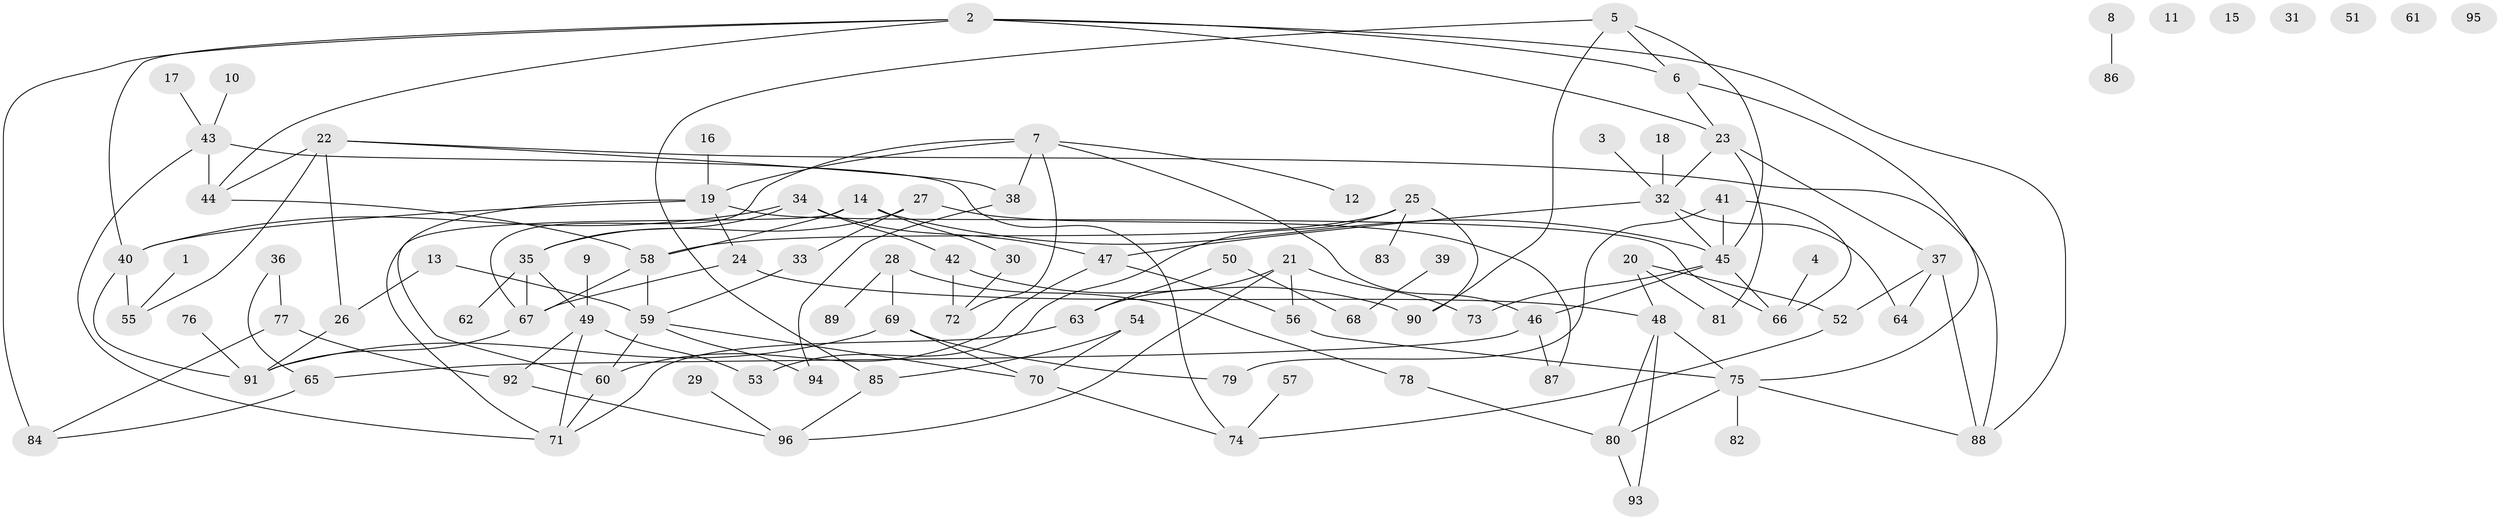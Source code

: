 // coarse degree distribution, {5: 0.13725490196078433, 4: 0.23529411764705882, 2: 0.13725490196078433, 9: 0.0392156862745098, 1: 0.19607843137254902, 8: 0.0392156862745098, 7: 0.0392156862745098, 6: 0.0392156862745098, 3: 0.13725490196078433}
// Generated by graph-tools (version 1.1) at 2025/47/03/04/25 22:47:58]
// undirected, 96 vertices, 139 edges
graph export_dot {
  node [color=gray90,style=filled];
  1;
  2;
  3;
  4;
  5;
  6;
  7;
  8;
  9;
  10;
  11;
  12;
  13;
  14;
  15;
  16;
  17;
  18;
  19;
  20;
  21;
  22;
  23;
  24;
  25;
  26;
  27;
  28;
  29;
  30;
  31;
  32;
  33;
  34;
  35;
  36;
  37;
  38;
  39;
  40;
  41;
  42;
  43;
  44;
  45;
  46;
  47;
  48;
  49;
  50;
  51;
  52;
  53;
  54;
  55;
  56;
  57;
  58;
  59;
  60;
  61;
  62;
  63;
  64;
  65;
  66;
  67;
  68;
  69;
  70;
  71;
  72;
  73;
  74;
  75;
  76;
  77;
  78;
  79;
  80;
  81;
  82;
  83;
  84;
  85;
  86;
  87;
  88;
  89;
  90;
  91;
  92;
  93;
  94;
  95;
  96;
  1 -- 55;
  2 -- 6;
  2 -- 23;
  2 -- 40;
  2 -- 44;
  2 -- 84;
  2 -- 88;
  3 -- 32;
  4 -- 66;
  5 -- 6;
  5 -- 45;
  5 -- 85;
  5 -- 90;
  6 -- 23;
  6 -- 75;
  7 -- 12;
  7 -- 19;
  7 -- 38;
  7 -- 46;
  7 -- 67;
  7 -- 72;
  8 -- 86;
  9 -- 49;
  10 -- 43;
  13 -- 26;
  13 -- 59;
  14 -- 30;
  14 -- 45;
  14 -- 58;
  14 -- 71;
  16 -- 19;
  17 -- 43;
  18 -- 32;
  19 -- 24;
  19 -- 40;
  19 -- 60;
  19 -- 66;
  20 -- 48;
  20 -- 52;
  20 -- 81;
  21 -- 56;
  21 -- 63;
  21 -- 73;
  21 -- 96;
  22 -- 26;
  22 -- 38;
  22 -- 44;
  22 -- 55;
  22 -- 88;
  23 -- 32;
  23 -- 37;
  23 -- 81;
  24 -- 48;
  24 -- 67;
  25 -- 53;
  25 -- 58;
  25 -- 83;
  25 -- 90;
  26 -- 91;
  27 -- 33;
  27 -- 35;
  27 -- 87;
  28 -- 69;
  28 -- 78;
  28 -- 89;
  29 -- 96;
  30 -- 72;
  32 -- 45;
  32 -- 47;
  32 -- 64;
  33 -- 59;
  34 -- 35;
  34 -- 40;
  34 -- 42;
  34 -- 47;
  35 -- 49;
  35 -- 62;
  35 -- 67;
  36 -- 65;
  36 -- 77;
  37 -- 52;
  37 -- 64;
  37 -- 88;
  38 -- 94;
  39 -- 68;
  40 -- 55;
  40 -- 91;
  41 -- 45;
  41 -- 66;
  41 -- 79;
  42 -- 72;
  42 -- 90;
  43 -- 44;
  43 -- 71;
  43 -- 74;
  44 -- 58;
  45 -- 46;
  45 -- 66;
  45 -- 73;
  46 -- 65;
  46 -- 87;
  47 -- 56;
  47 -- 60;
  48 -- 75;
  48 -- 80;
  48 -- 93;
  49 -- 53;
  49 -- 71;
  49 -- 92;
  50 -- 63;
  50 -- 68;
  52 -- 74;
  54 -- 70;
  54 -- 85;
  56 -- 75;
  57 -- 74;
  58 -- 59;
  58 -- 67;
  59 -- 60;
  59 -- 70;
  59 -- 94;
  60 -- 71;
  63 -- 71;
  65 -- 84;
  67 -- 91;
  69 -- 70;
  69 -- 79;
  69 -- 91;
  70 -- 74;
  75 -- 80;
  75 -- 82;
  75 -- 88;
  76 -- 91;
  77 -- 84;
  77 -- 92;
  78 -- 80;
  80 -- 93;
  85 -- 96;
  92 -- 96;
}
